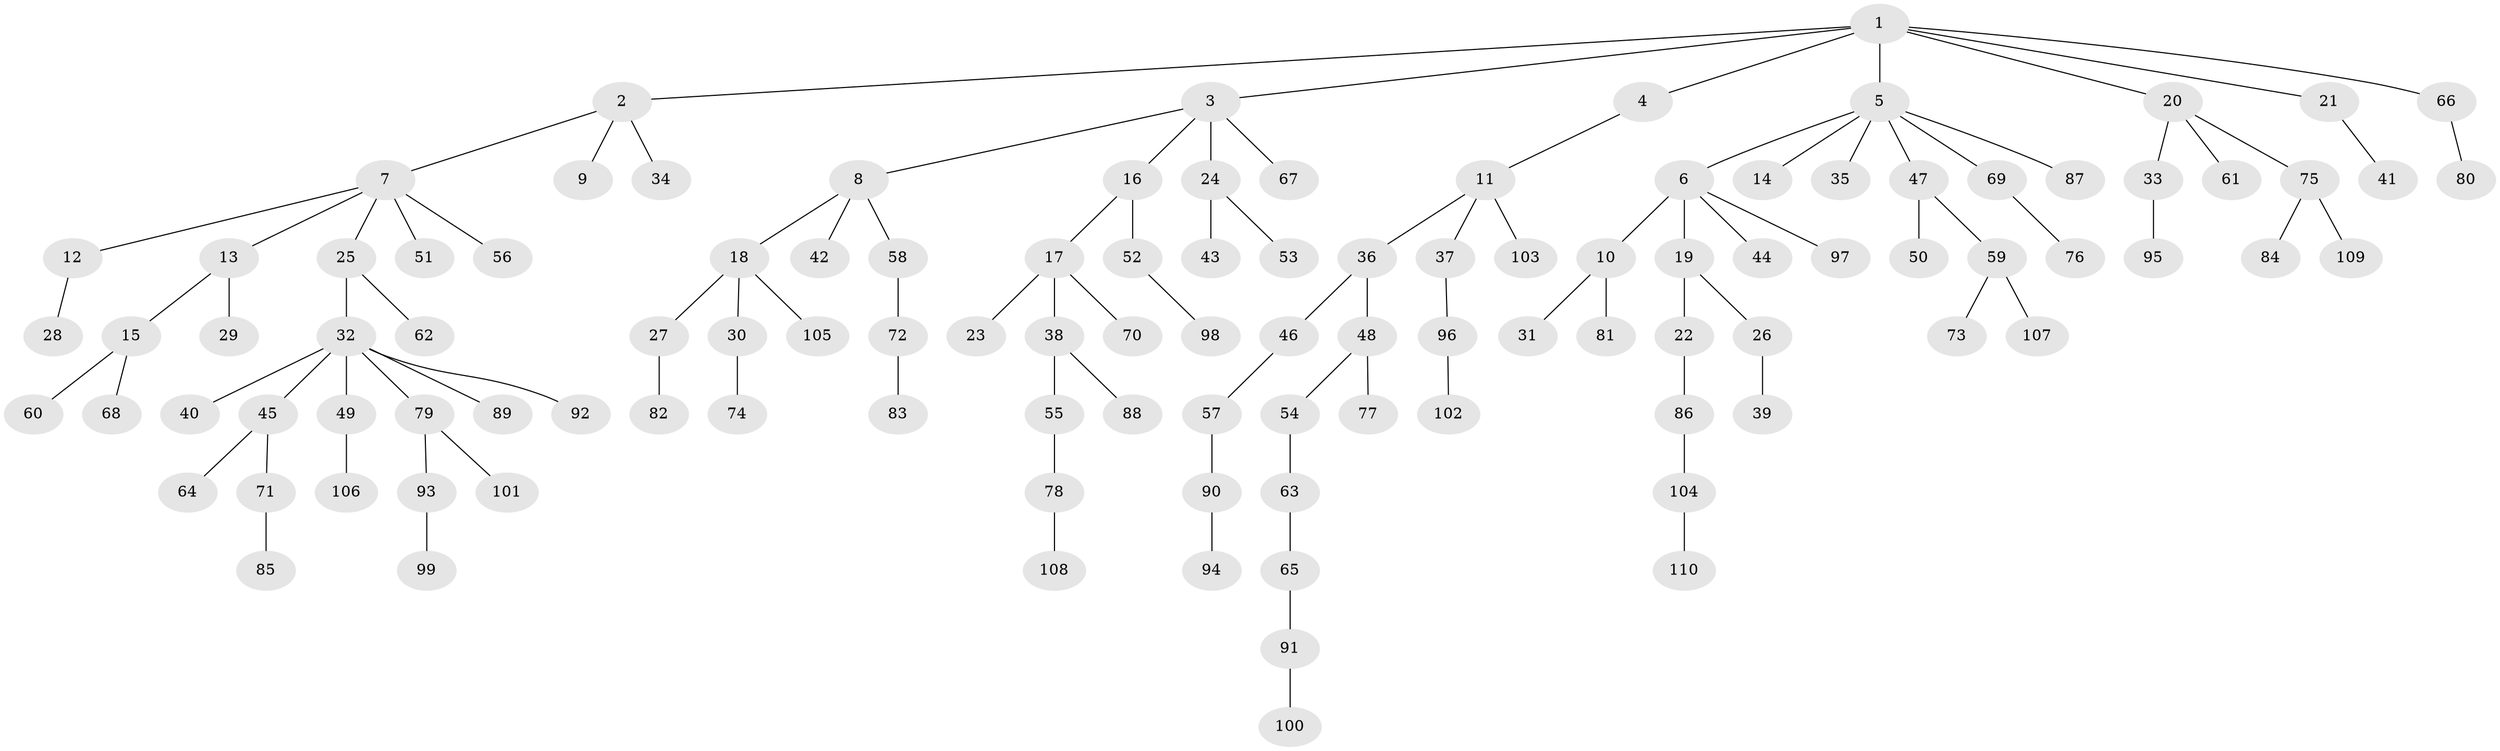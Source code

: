 // coarse degree distribution, {11: 0.022727272727272728, 4: 0.06818181818181818, 5: 0.045454545454545456, 7: 0.022727272727272728, 1: 0.6818181818181818, 2: 0.11363636363636363, 3: 0.045454545454545456}
// Generated by graph-tools (version 1.1) at 2025/19/03/04/25 18:19:16]
// undirected, 110 vertices, 109 edges
graph export_dot {
graph [start="1"]
  node [color=gray90,style=filled];
  1;
  2;
  3;
  4;
  5;
  6;
  7;
  8;
  9;
  10;
  11;
  12;
  13;
  14;
  15;
  16;
  17;
  18;
  19;
  20;
  21;
  22;
  23;
  24;
  25;
  26;
  27;
  28;
  29;
  30;
  31;
  32;
  33;
  34;
  35;
  36;
  37;
  38;
  39;
  40;
  41;
  42;
  43;
  44;
  45;
  46;
  47;
  48;
  49;
  50;
  51;
  52;
  53;
  54;
  55;
  56;
  57;
  58;
  59;
  60;
  61;
  62;
  63;
  64;
  65;
  66;
  67;
  68;
  69;
  70;
  71;
  72;
  73;
  74;
  75;
  76;
  77;
  78;
  79;
  80;
  81;
  82;
  83;
  84;
  85;
  86;
  87;
  88;
  89;
  90;
  91;
  92;
  93;
  94;
  95;
  96;
  97;
  98;
  99;
  100;
  101;
  102;
  103;
  104;
  105;
  106;
  107;
  108;
  109;
  110;
  1 -- 2;
  1 -- 3;
  1 -- 4;
  1 -- 5;
  1 -- 20;
  1 -- 21;
  1 -- 66;
  2 -- 7;
  2 -- 9;
  2 -- 34;
  3 -- 8;
  3 -- 16;
  3 -- 24;
  3 -- 67;
  4 -- 11;
  5 -- 6;
  5 -- 14;
  5 -- 35;
  5 -- 47;
  5 -- 69;
  5 -- 87;
  6 -- 10;
  6 -- 19;
  6 -- 44;
  6 -- 97;
  7 -- 12;
  7 -- 13;
  7 -- 25;
  7 -- 51;
  7 -- 56;
  8 -- 18;
  8 -- 42;
  8 -- 58;
  10 -- 31;
  10 -- 81;
  11 -- 36;
  11 -- 37;
  11 -- 103;
  12 -- 28;
  13 -- 15;
  13 -- 29;
  15 -- 60;
  15 -- 68;
  16 -- 17;
  16 -- 52;
  17 -- 23;
  17 -- 38;
  17 -- 70;
  18 -- 27;
  18 -- 30;
  18 -- 105;
  19 -- 22;
  19 -- 26;
  20 -- 33;
  20 -- 61;
  20 -- 75;
  21 -- 41;
  22 -- 86;
  24 -- 43;
  24 -- 53;
  25 -- 32;
  25 -- 62;
  26 -- 39;
  27 -- 82;
  30 -- 74;
  32 -- 40;
  32 -- 45;
  32 -- 49;
  32 -- 79;
  32 -- 89;
  32 -- 92;
  33 -- 95;
  36 -- 46;
  36 -- 48;
  37 -- 96;
  38 -- 55;
  38 -- 88;
  45 -- 64;
  45 -- 71;
  46 -- 57;
  47 -- 50;
  47 -- 59;
  48 -- 54;
  48 -- 77;
  49 -- 106;
  52 -- 98;
  54 -- 63;
  55 -- 78;
  57 -- 90;
  58 -- 72;
  59 -- 73;
  59 -- 107;
  63 -- 65;
  65 -- 91;
  66 -- 80;
  69 -- 76;
  71 -- 85;
  72 -- 83;
  75 -- 84;
  75 -- 109;
  78 -- 108;
  79 -- 93;
  79 -- 101;
  86 -- 104;
  90 -- 94;
  91 -- 100;
  93 -- 99;
  96 -- 102;
  104 -- 110;
}
